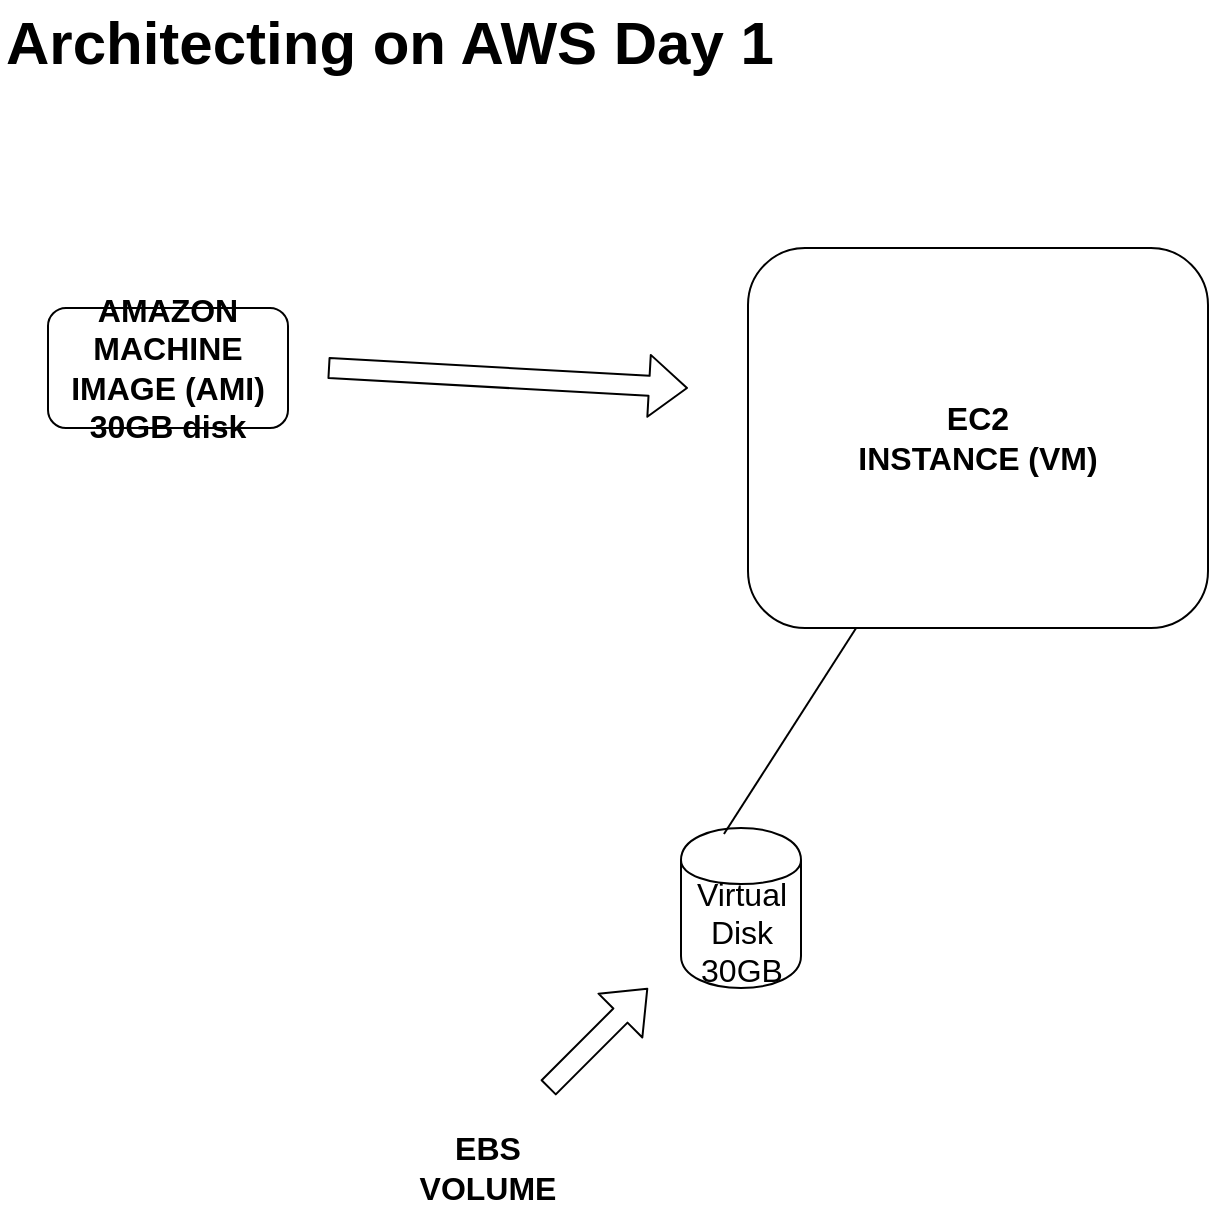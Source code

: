 <mxfile version="13.5.5" type="github" pages="5">
  <diagram id="a9hoJPOwp98dZFBnUh_E" name="AMI EC2">
    <mxGraphModel dx="1422" dy="834" grid="1" gridSize="10" guides="1" tooltips="1" connect="1" arrows="1" fold="1" page="1" pageScale="1" pageWidth="1169" pageHeight="827" math="0" shadow="0">
      <root>
        <mxCell id="myHa_eifmncZSACbKJs6-0" />
        <mxCell id="myHa_eifmncZSACbKJs6-1" parent="myHa_eifmncZSACbKJs6-0" />
        <mxCell id="9VxVtsNuIsfSA8PjhN2Z-0" value="Architecting on AWS Day 1" style="text;html=1;resizable=0;points=[];autosize=1;align=left;verticalAlign=top;spacingTop=-4;fontSize=30;fontStyle=1;labelBackgroundColor=none;" parent="myHa_eifmncZSACbKJs6-1" vertex="1">
          <mxGeometry x="36.5" y="26.5" width="400" height="40" as="geometry" />
        </mxCell>
        <mxCell id="9VxVtsNuIsfSA8PjhN2Z-1" value="EC2&lt;br style=&quot;font-size: 16px;&quot;&gt;INSTANCE (VM)" style="rounded=1;whiteSpace=wrap;html=1;fontStyle=1;fontSize=16;" parent="myHa_eifmncZSACbKJs6-1" vertex="1">
          <mxGeometry x="410" y="150" width="230" height="190" as="geometry" />
        </mxCell>
        <mxCell id="9VxVtsNuIsfSA8PjhN2Z-2" value="Virtual Disk&lt;br&gt;30GB" style="shape=cylinder;whiteSpace=wrap;html=1;boundedLbl=1;backgroundOutline=1;fontSize=16;" parent="myHa_eifmncZSACbKJs6-1" vertex="1">
          <mxGeometry x="376.5" y="440" width="60" height="80" as="geometry" />
        </mxCell>
        <mxCell id="9VxVtsNuIsfSA8PjhN2Z-3" value="" style="endArrow=none;html=1;fontSize=16;exitX=0.358;exitY=0.038;exitDx=0;exitDy=0;exitPerimeter=0;" parent="myHa_eifmncZSACbKJs6-1" source="9VxVtsNuIsfSA8PjhN2Z-2" target="9VxVtsNuIsfSA8PjhN2Z-1" edge="1">
          <mxGeometry width="50" height="50" relative="1" as="geometry">
            <mxPoint x="560" y="430" as="sourcePoint" />
            <mxPoint x="610" y="380" as="targetPoint" />
          </mxGeometry>
        </mxCell>
        <mxCell id="9VxVtsNuIsfSA8PjhN2Z-4" value="AMAZON&lt;br&gt;MACHINE&lt;br&gt;IMAGE (AMI)&lt;br&gt;30GB disk" style="rounded=1;whiteSpace=wrap;html=1;fontSize=16;fontStyle=1" parent="myHa_eifmncZSACbKJs6-1" vertex="1">
          <mxGeometry x="60" y="180" width="120" height="60" as="geometry" />
        </mxCell>
        <mxCell id="9VxVtsNuIsfSA8PjhN2Z-5" value="" style="shape=flexArrow;endArrow=classic;html=1;fontSize=16;" parent="myHa_eifmncZSACbKJs6-1" edge="1">
          <mxGeometry width="50" height="50" relative="1" as="geometry">
            <mxPoint x="200" y="210" as="sourcePoint" />
            <mxPoint x="380" y="220" as="targetPoint" />
          </mxGeometry>
        </mxCell>
        <mxCell id="9VxVtsNuIsfSA8PjhN2Z-8" value="" style="shape=flexArrow;endArrow=classic;html=1;fontSize=16;" parent="myHa_eifmncZSACbKJs6-1" edge="1">
          <mxGeometry width="50" height="50" relative="1" as="geometry">
            <mxPoint x="310" y="570" as="sourcePoint" />
            <mxPoint x="360" y="520" as="targetPoint" />
          </mxGeometry>
        </mxCell>
        <mxCell id="9VxVtsNuIsfSA8PjhN2Z-9" value="EBS VOLUME" style="text;html=1;strokeColor=none;fillColor=none;align=center;verticalAlign=middle;whiteSpace=wrap;rounded=0;fontSize=16;fontStyle=1" parent="myHa_eifmncZSACbKJs6-1" vertex="1">
          <mxGeometry x="260" y="600" width="40" height="20" as="geometry" />
        </mxCell>
      </root>
    </mxGraphModel>
  </diagram>
  <diagram id="c9l8RdrjhcEDx9c3xSpt" name="EBS Optimized">
    <mxGraphModel dx="1422" dy="834" grid="1" gridSize="10" guides="1" tooltips="1" connect="1" arrows="1" fold="1" page="1" pageScale="1" pageWidth="1169" pageHeight="827" math="0" shadow="0">
      <root>
        <mxCell id="30_Q8J2z7akfpM7OeNHV-0" />
        <mxCell id="30_Q8J2z7akfpM7OeNHV-1" parent="30_Q8J2z7akfpM7OeNHV-0" />
        <mxCell id="30_Q8J2z7akfpM7OeNHV-8" value="" style="rounded=1;whiteSpace=wrap;html=1;align=left;fontSize=16;fillColor=#fff2cc;strokeColor=#d6b656;" parent="30_Q8J2z7akfpM7OeNHV-1" vertex="1">
          <mxGeometry x="40" y="80" width="590" height="690" as="geometry" />
        </mxCell>
        <mxCell id="30_Q8J2z7akfpM7OeNHV-2" value="NITRO HYPERVISOR&lt;br&gt;MODIFIED KVM" style="rounded=1;whiteSpace=wrap;html=1;fontSize=16;" parent="30_Q8J2z7akfpM7OeNHV-1" vertex="1">
          <mxGeometry x="100" y="120" width="210" height="280" as="geometry" />
        </mxCell>
        <mxCell id="30_Q8J2z7akfpM7OeNHV-4" value="CUSTOM MADE PHYSICAL SERVER" style="text;html=1;strokeColor=none;fillColor=none;align=center;verticalAlign=middle;whiteSpace=wrap;rounded=0;fontSize=16;" parent="30_Q8J2z7akfpM7OeNHV-1" vertex="1">
          <mxGeometry x="60" y="470" width="350" height="20" as="geometry" />
        </mxCell>
        <mxCell id="30_Q8J2z7akfpM7OeNHV-5" value="ELASTIC BLOCK STORAGE" style="rounded=1;whiteSpace=wrap;html=1;align=center;fontSize=16;" parent="30_Q8J2z7akfpM7OeNHV-1" vertex="1">
          <mxGeometry x="120" y="570" width="490" height="60" as="geometry" />
        </mxCell>
        <mxCell id="30_Q8J2z7akfpM7OeNHV-6" value="ebs vol1" style="shape=cylinder;whiteSpace=wrap;html=1;boundedLbl=1;backgroundOutline=1;fontSize=16;align=center;" parent="30_Q8J2z7akfpM7OeNHV-1" vertex="1">
          <mxGeometry x="140" y="590" width="60" height="80" as="geometry" />
        </mxCell>
        <mxCell id="30_Q8J2z7akfpM7OeNHV-7" value="" style="endArrow=none;html=1;fontSize=16;entryX=0.408;entryY=0.95;entryDx=0;entryDy=0;entryPerimeter=0;" parent="30_Q8J2z7akfpM7OeNHV-1" source="30_Q8J2z7akfpM7OeNHV-6" target="30_Q8J2z7akfpM7OeNHV-3" edge="1">
          <mxGeometry width="50" height="50" relative="1" as="geometry">
            <mxPoint x="530" y="470" as="sourcePoint" />
            <mxPoint x="580" y="420" as="targetPoint" />
          </mxGeometry>
        </mxCell>
        <mxCell id="30_Q8J2z7akfpM7OeNHV-9" value="AVAILABILITY ZONE&lt;br&gt;a" style="text;html=1;strokeColor=none;fillColor=none;align=center;verticalAlign=middle;whiteSpace=wrap;rounded=0;fontSize=25;fontStyle=1" parent="30_Q8J2z7akfpM7OeNHV-1" vertex="1">
          <mxGeometry x="460" y="490" width="40" height="20" as="geometry" />
        </mxCell>
        <mxCell id="30_Q8J2z7akfpM7OeNHV-10" value="NITRO HYPERVISOR&lt;br&gt;MODIFIED KVM" style="rounded=1;whiteSpace=wrap;html=1;fontSize=16;" parent="30_Q8J2z7akfpM7OeNHV-1" vertex="1">
          <mxGeometry x="320" y="120" width="210" height="280" as="geometry" />
        </mxCell>
        <mxCell id="30_Q8J2z7akfpM7OeNHV-11" value="" style="rounded=1;whiteSpace=wrap;html=1;align=left;fontSize=16;fillColor=#fff2cc;strokeColor=#d6b656;" parent="30_Q8J2z7akfpM7OeNHV-1" vertex="1">
          <mxGeometry x="660" y="80" width="590" height="690" as="geometry" />
        </mxCell>
        <mxCell id="30_Q8J2z7akfpM7OeNHV-12" value="AVAILABILITY ZONE&lt;br&gt;b" style="text;html=1;strokeColor=none;fillColor=none;align=center;verticalAlign=middle;whiteSpace=wrap;rounded=0;fontSize=25;fontStyle=1" parent="30_Q8J2z7akfpM7OeNHV-1" vertex="1">
          <mxGeometry x="940" y="490" width="40" height="20" as="geometry" />
        </mxCell>
        <mxCell id="30_Q8J2z7akfpM7OeNHV-13" value="NITRO HYPERVISOR&lt;br&gt;MODIFIED KVM" style="rounded=1;whiteSpace=wrap;html=1;fontSize=16;" parent="30_Q8J2z7akfpM7OeNHV-1" vertex="1">
          <mxGeometry x="700" y="120" width="210" height="280" as="geometry" />
        </mxCell>
        <mxCell id="30_Q8J2z7akfpM7OeNHV-14" value="NITRO HYPERVISOR&lt;br&gt;MODIFIED KVM" style="rounded=1;whiteSpace=wrap;html=1;fontSize=16;" parent="30_Q8J2z7akfpM7OeNHV-1" vertex="1">
          <mxGeometry x="930" y="120" width="210" height="280" as="geometry" />
        </mxCell>
        <mxCell id="30_Q8J2z7akfpM7OeNHV-15" value="ELASTIC BLOCK STORAGE" style="rounded=1;whiteSpace=wrap;html=1;align=center;fontSize=16;" parent="30_Q8J2z7akfpM7OeNHV-1" vertex="1">
          <mxGeometry x="700" y="570" width="490" height="60" as="geometry" />
        </mxCell>
        <mxCell id="30_Q8J2z7akfpM7OeNHV-3" value="EC2 INSTANCE (VM)&lt;br&gt;EBS OPTIMIZED" style="rounded=1;whiteSpace=wrap;html=1;fontSize=16;fillColor=#e1d5e7;strokeColor=#9673a6;" parent="30_Q8J2z7akfpM7OeNHV-1" vertex="1">
          <mxGeometry x="410" y="30" width="120" height="160" as="geometry" />
        </mxCell>
        <mxCell id="30_Q8J2z7akfpM7OeNHV-16" value="EC2 INSTANCE (VM)" style="rounded=1;whiteSpace=wrap;html=1;fontSize=16;" parent="30_Q8J2z7akfpM7OeNHV-1" vertex="1">
          <mxGeometry x="750" y="40" width="120" height="160" as="geometry" />
        </mxCell>
        <mxCell id="30_Q8J2z7akfpM7OeNHV-17" value="ebs vol1" style="shape=cylinder;whiteSpace=wrap;html=1;boundedLbl=1;backgroundOutline=1;fontSize=16;align=center;" parent="30_Q8J2z7akfpM7OeNHV-1" vertex="1">
          <mxGeometry x="740" y="590" width="60" height="80" as="geometry" />
        </mxCell>
        <mxCell id="30_Q8J2z7akfpM7OeNHV-18" value="" style="endArrow=none;html=1;fontSize=16;entryX=0.408;entryY=0.95;entryDx=0;entryDy=0;entryPerimeter=0;" parent="30_Q8J2z7akfpM7OeNHV-1" edge="1">
          <mxGeometry width="50" height="50" relative="1" as="geometry">
            <mxPoint x="790.004" y="678" as="sourcePoint" />
            <mxPoint x="807.5" y="200" as="targetPoint" />
          </mxGeometry>
        </mxCell>
        <mxCell id="30_Q8J2z7akfpM7OeNHV-19" value="S3 (http/https)" style="rounded=1;whiteSpace=wrap;html=1;align=center;fontSize=25;" parent="30_Q8J2z7akfpM7OeNHV-1" vertex="1">
          <mxGeometry x="70" y="694" width="1170" height="60" as="geometry" />
        </mxCell>
        <mxCell id="30_Q8J2z7akfpM7OeNHV-20" value="EFS (nfs 3/4)" style="rounded=1;whiteSpace=wrap;html=1;align=center;fontSize=25;" parent="30_Q8J2z7akfpM7OeNHV-1" vertex="1">
          <mxGeometry x="70" y="760" width="1170" height="60" as="geometry" />
        </mxCell>
        <mxCell id="30_Q8J2z7akfpM7OeNHV-22" value="" style="rounded=1;whiteSpace=wrap;html=1;fontSize=25;align=center;arcSize=50;fillColor=#f8cecc;strokeColor=#b85450;" parent="30_Q8J2z7akfpM7OeNHV-1" vertex="1">
          <mxGeometry x="250" y="395" width="10" height="175" as="geometry" />
        </mxCell>
        <mxCell id="30_Q8J2z7akfpM7OeNHV-23" value="" style="rounded=1;whiteSpace=wrap;html=1;fontSize=25;align=center;fillColor=#d5e8d4;strokeColor=#82b366;" parent="30_Q8J2z7akfpM7OeNHV-1" vertex="1">
          <mxGeometry x="110" y="390" width="90" height="180" as="geometry" />
        </mxCell>
        <mxCell id="30_Q8J2z7akfpM7OeNHV-24" value="EC2 INSTANCE (VM)&lt;br&gt;EBS OPTIMIZED" style="rounded=1;whiteSpace=wrap;html=1;fontSize=16;fillColor=#f8cecc;strokeColor=#b85450;" parent="30_Q8J2z7akfpM7OeNHV-1" vertex="1">
          <mxGeometry x="30" y="40" width="120" height="160" as="geometry" />
        </mxCell>
        <mxCell id="30_Q8J2z7akfpM7OeNHV-25" value="ebs vol1" style="shape=cylinder;whiteSpace=wrap;html=1;boundedLbl=1;backgroundOutline=1;fontSize=16;align=center;" parent="30_Q8J2z7akfpM7OeNHV-1" vertex="1">
          <mxGeometry x="70" y="590" width="60" height="80" as="geometry" />
        </mxCell>
        <mxCell id="30_Q8J2z7akfpM7OeNHV-26" value="" style="endArrow=none;html=1;fontSize=16;entryX=0.5;entryY=1;entryDx=0;entryDy=0;" parent="30_Q8J2z7akfpM7OeNHV-1" source="30_Q8J2z7akfpM7OeNHV-25" target="30_Q8J2z7akfpM7OeNHV-24" edge="1">
          <mxGeometry width="50" height="50" relative="1" as="geometry">
            <mxPoint x="183.649" y="600" as="sourcePoint" />
            <mxPoint x="219.96" y="202" as="targetPoint" />
          </mxGeometry>
        </mxCell>
        <mxCell id="30_Q8J2z7akfpM7OeNHV-27" value="FSx for Windows" style="rounded=1;whiteSpace=wrap;html=1;align=center;fontSize=25;" parent="30_Q8J2z7akfpM7OeNHV-1" vertex="1">
          <mxGeometry x="70" y="827" width="1170" height="60" as="geometry" />
        </mxCell>
        <mxCell id="UhDWQSihi18F-htyyiQj-0" value="EC2 INSTANCE (VM)&lt;br&gt;EBS OPTIMIZED" style="rounded=1;whiteSpace=wrap;html=1;fontSize=16;fillColor=#f8cecc;strokeColor=#b85450;" parent="30_Q8J2z7akfpM7OeNHV-1" vertex="1">
          <mxGeometry x="120" y="40" width="120" height="160" as="geometry" />
        </mxCell>
        <mxCell id="UhDWQSihi18F-htyyiQj-1" value="EC2 INSTANCE (VM)&lt;br&gt;EBS OPTIMIZED" style="rounded=1;whiteSpace=wrap;html=1;fontSize=16;fillColor=#f8cecc;strokeColor=#b85450;" parent="30_Q8J2z7akfpM7OeNHV-1" vertex="1">
          <mxGeometry x="190" y="40" width="120" height="160" as="geometry" />
        </mxCell>
      </root>
    </mxGraphModel>
  </diagram>
  <diagram id="lFavbJDsnpIxODFTOhfb" name="EC2 Family Generation">
    <mxGraphModel dx="1422" dy="834" grid="1" gridSize="10" guides="1" tooltips="1" connect="1" arrows="1" fold="1" page="1" pageScale="1" pageWidth="1169" pageHeight="827" math="0" shadow="0">
      <root>
        <mxCell id="lrX-u7omkcBHvmosj1Eq-0" />
        <mxCell id="lrX-u7omkcBHvmosj1Eq-1" parent="lrX-u7omkcBHvmosj1Eq-0" />
        <mxCell id="DadSsC-UgsnjRgFZuRqY-0" value="NITRO HYPERVISOR&lt;br&gt;MODIFIED KVM" style="rounded=1;whiteSpace=wrap;html=1;fontSize=16;" parent="lrX-u7omkcBHvmosj1Eq-1" vertex="1">
          <mxGeometry x="100" y="120" width="310" height="530" as="geometry" />
        </mxCell>
        <mxCell id="DadSsC-UgsnjRgFZuRqY-3" value="Intel CPU&lt;br&gt;Haswell Generation" style="pointerEvents=1;shadow=0;dashed=0;html=1;strokeColor=none;fillColor=#434445;aspect=fixed;labelPosition=center;verticalLabelPosition=bottom;verticalAlign=top;align=center;outlineConnect=0;shape=mxgraph.vvd.cpu;fontSize=25;" parent="lrX-u7omkcBHvmosj1Eq-1" vertex="1">
          <mxGeometry x="220" y="510" width="50" height="50" as="geometry" />
        </mxCell>
        <mxCell id="DadSsC-UgsnjRgFZuRqY-4" value="NITRO HYPERVISOR&lt;br&gt;MODIFIED KVM" style="rounded=1;whiteSpace=wrap;html=1;fontSize=16;" parent="lrX-u7omkcBHvmosj1Eq-1" vertex="1">
          <mxGeometry x="790" y="130" width="310" height="530" as="geometry" />
        </mxCell>
        <mxCell id="DadSsC-UgsnjRgFZuRqY-5" value="Intel CPU&lt;br&gt;Skylake" style="pointerEvents=1;shadow=0;dashed=0;html=1;strokeColor=none;fillColor=#434445;aspect=fixed;labelPosition=center;verticalLabelPosition=bottom;verticalAlign=top;align=center;outlineConnect=0;shape=mxgraph.vvd.cpu;fontSize=25;" parent="lrX-u7omkcBHvmosj1Eq-1" vertex="1">
          <mxGeometry x="920" y="520" width="50" height="50" as="geometry" />
        </mxCell>
        <mxCell id="DadSsC-UgsnjRgFZuRqY-6" value="NITRO HYPERVISOR&lt;br&gt;MODIFIED KVM" style="rounded=1;whiteSpace=wrap;html=1;fontSize=16;" parent="lrX-u7omkcBHvmosj1Eq-1" vertex="1">
          <mxGeometry x="440" y="120" width="310" height="530" as="geometry" />
        </mxCell>
        <mxCell id="DadSsC-UgsnjRgFZuRqY-7" value="Intel CPU&lt;br&gt;Haswell Generation" style="pointerEvents=1;shadow=0;dashed=0;html=1;strokeColor=none;fillColor=#434445;aspect=fixed;labelPosition=center;verticalLabelPosition=bottom;verticalAlign=top;align=center;outlineConnect=0;shape=mxgraph.vvd.cpu;fontSize=25;" parent="lrX-u7omkcBHvmosj1Eq-1" vertex="1">
          <mxGeometry x="560" y="510" width="50" height="50" as="geometry" />
        </mxCell>
        <mxCell id="DadSsC-UgsnjRgFZuRqY-2" value="EC2 INSTANCE5&lt;br&gt;(VM)&lt;br&gt;c5.large" style="rounded=1;whiteSpace=wrap;html=1;fontSize=16;" parent="lrX-u7omkcBHvmosj1Eq-1" vertex="1">
          <mxGeometry x="885" y="50" width="120" height="160" as="geometry" />
        </mxCell>
        <mxCell id="DadSsC-UgsnjRgFZuRqY-8" value="AES-NI&lt;br style=&quot;font-size: 15px;&quot;&gt;TSX&lt;br style=&quot;font-size: 15px;&quot;&gt;" style="text;html=1;strokeColor=none;fillColor=none;align=center;verticalAlign=middle;whiteSpace=wrap;rounded=0;fontSize=15;" parent="lrX-u7omkcBHvmosj1Eq-1" vertex="1">
          <mxGeometry x="930" y="535" width="160" height="20" as="geometry" />
        </mxCell>
      </root>
    </mxGraphModel>
  </diagram>
  <diagram id="xwk_7QCXA7Rg6-CkUwVS" name="Multiple AWS Accounts">
    <mxGraphModel dx="1422" dy="834" grid="1" gridSize="10" guides="1" tooltips="1" connect="1" arrows="1" fold="1" page="1" pageScale="1" pageWidth="1169" pageHeight="827" math="0" shadow="0">
      <root>
        <mxCell id="qrPvkSgjl9rmjWjUxqSh-0" />
        <mxCell id="qrPvkSgjl9rmjWjUxqSh-1" parent="qrPvkSgjl9rmjWjUxqSh-0" />
        <mxCell id="lIJ1OSKMAMX_iNURW7vJ-0" value="AWS ACCOUNT 2" style="points=[[0,0],[0.25,0],[0.5,0],[0.75,0],[1,0],[1,0.25],[1,0.5],[1,0.75],[1,1],[0.75,1],[0.5,1],[0.25,1],[0,1],[0,0.75],[0,0.5],[0,0.25]];outlineConnect=0;gradientColor=none;html=1;whiteSpace=wrap;fontSize=12;fontStyle=0;shape=mxgraph.aws4.group;grIcon=mxgraph.aws4.group_region;strokeColor=#147EBA;fillColor=none;verticalAlign=top;align=left;spacingLeft=30;fontColor=#147EBA;dashed=0;" parent="qrPvkSgjl9rmjWjUxqSh-1" vertex="1">
          <mxGeometry x="610" y="70" width="480" height="650" as="geometry" />
        </mxCell>
        <mxCell id="qrPvkSgjl9rmjWjUxqSh-2" value="AWS ACCOUNT 1" style="points=[[0,0],[0.25,0],[0.5,0],[0.75,0],[1,0],[1,0.25],[1,0.5],[1,0.75],[1,1],[0.75,1],[0.5,1],[0.25,1],[0,1],[0,0.75],[0,0.5],[0,0.25]];outlineConnect=0;gradientColor=none;html=1;whiteSpace=wrap;fontSize=12;fontStyle=0;shape=mxgraph.aws4.group;grIcon=mxgraph.aws4.group_region;strokeColor=#147EBA;fillColor=none;verticalAlign=top;align=left;spacingLeft=30;fontColor=#147EBA;dashed=0;" parent="qrPvkSgjl9rmjWjUxqSh-1" vertex="1">
          <mxGeometry x="50" y="70" width="480" height="650" as="geometry" />
        </mxCell>
        <mxCell id="qrPvkSgjl9rmjWjUxqSh-3" value="VPC-TEST&lt;br&gt;" style="points=[[0,0],[0.25,0],[0.5,0],[0.75,0],[1,0],[1,0.25],[1,0.5],[1,0.75],[1,1],[0.75,1],[0.5,1],[0.25,1],[0,1],[0,0.75],[0,0.5],[0,0.25]];outlineConnect=0;gradientColor=none;html=1;whiteSpace=wrap;fontSize=12;fontStyle=0;shape=mxgraph.aws4.group;grIcon=mxgraph.aws4.group_vpc;strokeColor=#248814;fillColor=none;verticalAlign=top;align=left;spacingLeft=30;fontColor=#AAB7B8;dashed=0;" parent="qrPvkSgjl9rmjWjUxqSh-1" vertex="1">
          <mxGeometry x="130" y="190" width="340" height="340" as="geometry" />
        </mxCell>
        <mxCell id="qrPvkSgjl9rmjWjUxqSh-4" value="EC2 INSTANCE" style="outlineConnect=0;fontColor=#232F3E;gradientColor=#F78E04;gradientDirection=north;fillColor=#D05C17;strokeColor=#ffffff;dashed=0;verticalLabelPosition=bottom;verticalAlign=top;align=center;html=1;fontSize=12;fontStyle=0;aspect=fixed;shape=mxgraph.aws4.resourceIcon;resIcon=mxgraph.aws4.ec2;" parent="qrPvkSgjl9rmjWjUxqSh-1" vertex="1">
          <mxGeometry x="200" y="250" width="78" height="78" as="geometry" />
        </mxCell>
        <mxCell id="qrPvkSgjl9rmjWjUxqSh-5" value="EC2 INSTANCE" style="outlineConnect=0;fontColor=#232F3E;gradientColor=#F78E04;gradientDirection=north;fillColor=#D05C17;strokeColor=#ffffff;dashed=0;verticalLabelPosition=bottom;verticalAlign=top;align=center;html=1;fontSize=12;fontStyle=0;aspect=fixed;shape=mxgraph.aws4.resourceIcon;resIcon=mxgraph.aws4.ec2;" parent="qrPvkSgjl9rmjWjUxqSh-1" vertex="1">
          <mxGeometry x="310" y="250" width="78" height="78" as="geometry" />
        </mxCell>
        <mxCell id="qrPvkSgjl9rmjWjUxqSh-6" value="VPC-PROD" style="points=[[0,0],[0.25,0],[0.5,0],[0.75,0],[1,0],[1,0.25],[1,0.5],[1,0.75],[1,1],[0.75,1],[0.5,1],[0.25,1],[0,1],[0,0.75],[0,0.5],[0,0.25]];outlineConnect=0;gradientColor=none;html=1;whiteSpace=wrap;fontSize=12;fontStyle=0;shape=mxgraph.aws4.group;grIcon=mxgraph.aws4.group_vpc;strokeColor=#248814;fillColor=none;verticalAlign=top;align=left;spacingLeft=30;fontColor=#AAB7B8;dashed=0;" parent="qrPvkSgjl9rmjWjUxqSh-1" vertex="1">
          <mxGeometry x="680" y="190" width="340" height="340" as="geometry" />
        </mxCell>
        <mxCell id="qrPvkSgjl9rmjWjUxqSh-7" value="EC2 INSTANCE" style="outlineConnect=0;fontColor=#232F3E;gradientColor=#F78E04;gradientDirection=north;fillColor=#D05C17;strokeColor=#ffffff;dashed=0;verticalLabelPosition=bottom;verticalAlign=top;align=center;html=1;fontSize=12;fontStyle=0;aspect=fixed;shape=mxgraph.aws4.resourceIcon;resIcon=mxgraph.aws4.ec2;" parent="qrPvkSgjl9rmjWjUxqSh-1" vertex="1">
          <mxGeometry x="730" y="240" width="78" height="78" as="geometry" />
        </mxCell>
        <mxCell id="qrPvkSgjl9rmjWjUxqSh-8" value="EC2 INSTANCE" style="outlineConnect=0;fontColor=#232F3E;gradientColor=#F78E04;gradientDirection=north;fillColor=#D05C17;strokeColor=#ffffff;dashed=0;verticalLabelPosition=bottom;verticalAlign=top;align=center;html=1;fontSize=12;fontStyle=0;aspect=fixed;shape=mxgraph.aws4.resourceIcon;resIcon=mxgraph.aws4.ec2;" parent="qrPvkSgjl9rmjWjUxqSh-1" vertex="1">
          <mxGeometry x="830" y="240" width="78" height="78" as="geometry" />
        </mxCell>
        <mxCell id="qrPvkSgjl9rmjWjUxqSh-9" value="S3 BUCKET" style="outlineConnect=0;fontColor=#232F3E;gradientColor=#60A337;gradientDirection=north;fillColor=#277116;strokeColor=#ffffff;dashed=0;verticalLabelPosition=bottom;verticalAlign=top;align=center;html=1;fontSize=12;fontStyle=0;aspect=fixed;shape=mxgraph.aws4.resourceIcon;resIcon=mxgraph.aws4.s3;" parent="qrPvkSgjl9rmjWjUxqSh-1" vertex="1">
          <mxGeometry x="140" y="590" width="78" height="78" as="geometry" />
        </mxCell>
        <mxCell id="qrPvkSgjl9rmjWjUxqSh-10" value="DYNAMODB" style="outlineConnect=0;fontColor=#232F3E;gradientColor=#4D72F3;gradientDirection=north;fillColor=#3334B9;strokeColor=#ffffff;dashed=0;verticalLabelPosition=bottom;verticalAlign=top;align=center;html=1;fontSize=12;fontStyle=0;aspect=fixed;shape=mxgraph.aws4.resourceIcon;resIcon=mxgraph.aws4.dynamodb;" parent="qrPvkSgjl9rmjWjUxqSh-1" vertex="1">
          <mxGeometry x="290" y="590" width="78" height="78" as="geometry" />
        </mxCell>
        <mxCell id="qrPvkSgjl9rmjWjUxqSh-11" value="" style="outlineConnect=0;fontColor=#232F3E;gradientColor=#4D72F3;gradientDirection=north;fillColor=#3334B9;strokeColor=#ffffff;dashed=0;verticalLabelPosition=bottom;verticalAlign=top;align=center;html=1;fontSize=12;fontStyle=0;aspect=fixed;shape=mxgraph.aws4.resourceIcon;resIcon=mxgraph.aws4.aurora;" parent="qrPvkSgjl9rmjWjUxqSh-1" vertex="1">
          <mxGeometry x="200" y="390" width="78" height="78" as="geometry" />
        </mxCell>
        <mxCell id="qrPvkSgjl9rmjWjUxqSh-12" value="" style="outlineConnect=0;fontColor=#232F3E;gradientColor=#4D72F3;gradientDirection=north;fillColor=#3334B9;strokeColor=#ffffff;dashed=0;verticalLabelPosition=bottom;verticalAlign=top;align=center;html=1;fontSize=12;fontStyle=0;aspect=fixed;shape=mxgraph.aws4.resourceIcon;resIcon=mxgraph.aws4.rds;" parent="qrPvkSgjl9rmjWjUxqSh-1" vertex="1">
          <mxGeometry x="310" y="390" width="78" height="78" as="geometry" />
        </mxCell>
        <mxCell id="lIJ1OSKMAMX_iNURW7vJ-1" value="Actor" style="shape=umlActor;verticalLabelPosition=bottom;verticalAlign=top;html=1;outlineConnect=0;align=left;fontSize=21;" parent="qrPvkSgjl9rmjWjUxqSh-1" vertex="1">
          <mxGeometry x="410" y="40" width="30" height="60" as="geometry" />
        </mxCell>
        <mxCell id="lIJ1OSKMAMX_iNURW7vJ-2" value="Actor" style="shape=umlActor;verticalLabelPosition=bottom;verticalAlign=top;html=1;outlineConnect=0;align=left;fontSize=21;" parent="qrPvkSgjl9rmjWjUxqSh-1" vertex="1">
          <mxGeometry x="980" y="30" width="30" height="60" as="geometry" />
        </mxCell>
      </root>
    </mxGraphModel>
  </diagram>
  <diagram id="R_Lt2X5tI7F-5H7WcGeo" name="VPC Public and Private IPs">
    <mxGraphModel dx="2591" dy="1661" grid="1" gridSize="10" guides="1" tooltips="1" connect="1" arrows="1" fold="1" page="1" pageScale="1" pageWidth="1169" pageHeight="827" math="0" shadow="0">
      <root>
        <mxCell id="f_nEQ0TcmGh_ugDaEYJh-0" />
        <mxCell id="f_nEQ0TcmGh_ugDaEYJh-1" parent="f_nEQ0TcmGh_ugDaEYJh-0" />
        <mxCell id="f_nEQ0TcmGh_ugDaEYJh-2" value="VPC" style="points=[[0,0],[0.25,0],[0.5,0],[0.75,0],[1,0],[1,0.25],[1,0.5],[1,0.75],[1,1],[0.75,1],[0.5,1],[0.25,1],[0,1],[0,0.75],[0,0.5],[0,0.25]];outlineConnect=0;gradientColor=none;html=1;whiteSpace=wrap;fontSize=12;fontStyle=0;shape=mxgraph.aws4.group;grIcon=mxgraph.aws4.group_vpc;strokeColor=#248814;fillColor=none;verticalAlign=top;align=left;spacingLeft=30;fontColor=#AAB7B8;dashed=0;" parent="f_nEQ0TcmGh_ugDaEYJh-1" vertex="1">
          <mxGeometry x="150" y="220" width="710" height="270" as="geometry" />
        </mxCell>
        <mxCell id="f_nEQ0TcmGh_ugDaEYJh-3" value="Availability Zone a" style="fillColor=none;strokeColor=#147EBA;dashed=1;verticalAlign=top;fontStyle=0;fontColor=#147EBA;align=center;" parent="f_nEQ0TcmGh_ugDaEYJh-1" vertex="1">
          <mxGeometry x="180" y="170" width="310" height="450" as="geometry" />
        </mxCell>
        <mxCell id="f_nEQ0TcmGh_ugDaEYJh-4" value="Availability Zone B" style="fillColor=none;strokeColor=#147EBA;dashed=1;verticalAlign=top;fontStyle=0;fontColor=#147EBA;align=center;" parent="f_nEQ0TcmGh_ugDaEYJh-1" vertex="1">
          <mxGeometry x="510" y="170" width="310" height="450" as="geometry" />
        </mxCell>
        <mxCell id="f_nEQ0TcmGh_ugDaEYJh-5" value="PUBLIC SUBNET 1&lt;br&gt;&lt;b&gt;&lt;font color=&quot;#ff0000&quot;&gt;10.0.10&lt;/font&gt;&lt;/b&gt;.0/24&lt;br&gt;10.0.10.1 --&amp;gt; 10.0.10.255" style="rounded=1;whiteSpace=wrap;html=1;align=center;fontSize=15;" parent="f_nEQ0TcmGh_ugDaEYJh-1" vertex="1">
          <mxGeometry x="215" y="250" width="240" height="60" as="geometry" />
        </mxCell>
        <mxCell id="f_nEQ0TcmGh_ugDaEYJh-7" value="PUBLIC SUBNET 2&lt;br&gt;&lt;b&gt;&lt;font color=&quot;#ff0000&quot;&gt;10.0.20&lt;/font&gt;&lt;/b&gt;.0/24&lt;br&gt;10.0.20.1 --&amp;gt; 10.0.20.255" style="rounded=1;whiteSpace=wrap;html=1;align=center;fontSize=15;" parent="f_nEQ0TcmGh_ugDaEYJh-1" vertex="1">
          <mxGeometry x="560" y="250" width="240" height="60" as="geometry" />
        </mxCell>
        <mxCell id="f_nEQ0TcmGh_ugDaEYJh-9" value="INTERNET&amp;nbsp;&lt;br&gt;GATEWAY" style="outlineConnect=0;fontColor=#232F3E;gradientColor=none;fillColor=#5A30B5;strokeColor=none;dashed=0;verticalLabelPosition=bottom;verticalAlign=top;align=center;html=1;fontSize=12;fontStyle=0;aspect=fixed;pointerEvents=1;shape=mxgraph.aws4.internet_gateway;" parent="f_nEQ0TcmGh_ugDaEYJh-1" vertex="1">
          <mxGeometry x="466" y="40" width="78" height="78" as="geometry" />
        </mxCell>
        <mxCell id="f_nEQ0TcmGh_ugDaEYJh-10" value="VPC ROUTER" style="outlineConnect=0;fontColor=#232F3E;gradientColor=none;fillColor=#5A30B5;strokeColor=none;dashed=0;verticalLabelPosition=bottom;verticalAlign=top;align=center;html=1;fontSize=12;fontStyle=0;aspect=fixed;pointerEvents=1;shape=mxgraph.aws4.customer_gateway;" parent="f_nEQ0TcmGh_ugDaEYJh-1" vertex="1">
          <mxGeometry x="470" y="307" width="78" height="78" as="geometry" />
        </mxCell>
        <mxCell id="f_nEQ0TcmGh_ugDaEYJh-11" value="" style="endArrow=none;html=1;fontSize=15;entryX=0.531;entryY=0.986;entryDx=0;entryDy=0;entryPerimeter=0;" parent="f_nEQ0TcmGh_ugDaEYJh-1" source="f_nEQ0TcmGh_ugDaEYJh-10" target="f_nEQ0TcmGh_ugDaEYJh-7" edge="1">
          <mxGeometry width="50" height="50" relative="1" as="geometry">
            <mxPoint x="500" y="390" as="sourcePoint" />
            <mxPoint x="550" y="340" as="targetPoint" />
          </mxGeometry>
        </mxCell>
        <mxCell id="f_nEQ0TcmGh_ugDaEYJh-12" value="" style="endArrow=none;html=1;fontSize=15;" parent="f_nEQ0TcmGh_ugDaEYJh-1" source="f_nEQ0TcmGh_ugDaEYJh-10" target="f_nEQ0TcmGh_ugDaEYJh-5" edge="1">
          <mxGeometry width="50" height="50" relative="1" as="geometry">
            <mxPoint x="548" y="371.374" as="sourcePoint" />
            <mxPoint x="697.44" y="319.16" as="targetPoint" />
          </mxGeometry>
        </mxCell>
        <mxCell id="f_nEQ0TcmGh_ugDaEYJh-13" value="" style="endArrow=classic;startArrow=classic;html=1;fontSize=15;" parent="f_nEQ0TcmGh_ugDaEYJh-1" target="f_nEQ0TcmGh_ugDaEYJh-9" edge="1">
          <mxGeometry width="50" height="50" relative="1" as="geometry">
            <mxPoint x="504" y="340" as="sourcePoint" />
            <mxPoint x="550" y="340" as="targetPoint" />
          </mxGeometry>
        </mxCell>
        <mxCell id="f_nEQ0TcmGh_ugDaEYJh-14" value="&lt;b&gt;Routing Table&lt;br&gt;&lt;/b&gt;0.0.0.0/0 VIA Internet Gateway" style="rounded=1;whiteSpace=wrap;html=1;fontSize=15;align=left;fillColor=#f8cecc;strokeColor=#b85450;" parent="f_nEQ0TcmGh_ugDaEYJh-1" vertex="1">
          <mxGeometry x="830" y="80" width="210" height="60" as="geometry" />
        </mxCell>
        <mxCell id="f_nEQ0TcmGh_ugDaEYJh-15" value="PRIVATE SUBNET 1" style="rounded=1;whiteSpace=wrap;html=1;align=center;fontSize=15;" parent="f_nEQ0TcmGh_ugDaEYJh-1" vertex="1">
          <mxGeometry x="210" y="400" width="240" height="60" as="geometry" />
        </mxCell>
        <mxCell id="f_nEQ0TcmGh_ugDaEYJh-17" value="" style="endArrow=none;html=1;fontSize=15;" parent="f_nEQ0TcmGh_ugDaEYJh-1" target="f_nEQ0TcmGh_ugDaEYJh-10" edge="1">
          <mxGeometry width="50" height="50" relative="1" as="geometry">
            <mxPoint x="450" y="435" as="sourcePoint" />
            <mxPoint x="500" y="385" as="targetPoint" />
          </mxGeometry>
        </mxCell>
        <mxCell id="f_nEQ0TcmGh_ugDaEYJh-18" value="PRIVATE SUBNET 2" style="rounded=1;whiteSpace=wrap;html=1;align=center;fontSize=15;" parent="f_nEQ0TcmGh_ugDaEYJh-1" vertex="1">
          <mxGeometry x="560" y="400" width="240" height="60" as="geometry" />
        </mxCell>
        <mxCell id="f_nEQ0TcmGh_ugDaEYJh-19" value="" style="endArrow=none;html=1;fontSize=15;" parent="f_nEQ0TcmGh_ugDaEYJh-1" source="f_nEQ0TcmGh_ugDaEYJh-18" target="f_nEQ0TcmGh_ugDaEYJh-10" edge="1">
          <mxGeometry width="50" height="50" relative="1" as="geometry">
            <mxPoint x="460" y="445" as="sourcePoint" />
            <mxPoint x="477.15" y="424" as="targetPoint" />
          </mxGeometry>
        </mxCell>
        <mxCell id="f_nEQ0TcmGh_ugDaEYJh-21" value="" style="endArrow=none;html=1;fontSize=15;entryX=0;entryY=0.75;entryDx=0;entryDy=0;" parent="f_nEQ0TcmGh_ugDaEYJh-1" source="f_nEQ0TcmGh_ugDaEYJh-5" target="f_nEQ0TcmGh_ugDaEYJh-14" edge="1">
          <mxGeometry width="50" height="50" relative="1" as="geometry">
            <mxPoint x="500" y="370" as="sourcePoint" />
            <mxPoint x="550" y="320" as="targetPoint" />
          </mxGeometry>
        </mxCell>
        <mxCell id="f_nEQ0TcmGh_ugDaEYJh-22" value="" style="endArrow=none;html=1;fontSize=15;entryX=0.54;entryY=0.944;entryDx=0;entryDy=0;exitX=0.944;exitY=0;exitDx=0;exitDy=0;exitPerimeter=0;entryPerimeter=0;" parent="f_nEQ0TcmGh_ugDaEYJh-1" source="f_nEQ0TcmGh_ugDaEYJh-7" target="f_nEQ0TcmGh_ugDaEYJh-14" edge="1">
          <mxGeometry width="50" height="50" relative="1" as="geometry">
            <mxPoint x="400.085" y="260" as="sourcePoint" />
            <mxPoint x="670" y="113" as="targetPoint" />
          </mxGeometry>
        </mxCell>
        <mxCell id="f_nEQ0TcmGh_ugDaEYJh-25" value="CIDR BLOCK&lt;br style=&quot;font-size: 21px&quot;&gt;10.0.0.0/16&lt;br&gt;10.0 net&amp;nbsp;&lt;br&gt;10.0.0.0 --&amp;gt; 10.0.255.255" style="text;html=1;strokeColor=none;fillColor=none;align=center;verticalAlign=middle;whiteSpace=wrap;rounded=0;fontSize=21;" parent="f_nEQ0TcmGh_ugDaEYJh-1" vertex="1">
          <mxGeometry x="-40" y="40" width="220" height="20" as="geometry" />
        </mxCell>
        <mxCell id="oDsI6YEe8wLzBhidGTgV-0" value="10.0.10.1" style="text;html=1;strokeColor=none;fillColor=none;align=center;verticalAlign=middle;whiteSpace=wrap;rounded=0;fontSize=15;" parent="f_nEQ0TcmGh_ugDaEYJh-1" vertex="1">
          <mxGeometry x="400" y="320" width="40" height="20" as="geometry" />
        </mxCell>
        <mxCell id="oDsI6YEe8wLzBhidGTgV-2" value="Private IP = 10.0.10.25&lt;br&gt;Public IP = 86.3.199.55&lt;br&gt;" style="outlineConnect=0;fontColor=#232F3E;gradientColor=#F78E04;gradientDirection=north;fillColor=#D05C17;strokeColor=#ffffff;dashed=0;verticalLabelPosition=bottom;verticalAlign=top;align=center;html=1;fontSize=12;fontStyle=0;aspect=fixed;shape=mxgraph.aws4.resourceIcon;resIcon=mxgraph.aws4.ec2;" parent="f_nEQ0TcmGh_ugDaEYJh-1" vertex="1">
          <mxGeometry x="210" y="290" width="40" height="40" as="geometry" />
        </mxCell>
        <mxCell id="oDsI6YEe8wLzBhidGTgV-4" value="" style="shape=flexArrow;endArrow=classic;html=1;fontSize=15;" parent="f_nEQ0TcmGh_ugDaEYJh-1" source="f_nEQ0TcmGh_ugDaEYJh-5" edge="1">
          <mxGeometry width="50" height="50" relative="1" as="geometry">
            <mxPoint x="500" y="280" as="sourcePoint" />
            <mxPoint x="380" y="70" as="targetPoint" />
          </mxGeometry>
        </mxCell>
        <mxCell id="oDsI6YEe8wLzBhidGTgV-5" value="1:1&lt;br&gt;NETWORK&lt;br&gt;ADDRESS&lt;br&gt;TRANSLATION" style="text;html=1;strokeColor=none;fillColor=none;align=center;verticalAlign=middle;whiteSpace=wrap;rounded=0;fontSize=15;" parent="f_nEQ0TcmGh_ugDaEYJh-1" vertex="1">
          <mxGeometry x="370" width="40" height="20" as="geometry" />
        </mxCell>
        <mxCell id="oDsI6YEe8wLzBhidGTgV-6" value="86.3.199.55" style="text;html=1;strokeColor=none;fillColor=none;align=center;verticalAlign=middle;whiteSpace=wrap;rounded=0;fontSize=15;" parent="f_nEQ0TcmGh_ugDaEYJh-1" vertex="1">
          <mxGeometry x="250" y="69" width="40" height="20" as="geometry" />
        </mxCell>
      </root>
    </mxGraphModel>
  </diagram>
</mxfile>
